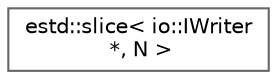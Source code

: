 digraph "Graphical Class Hierarchy"
{
 // LATEX_PDF_SIZE
  bgcolor="transparent";
  edge [fontname=Helvetica,fontsize=10,labelfontname=Helvetica,labelfontsize=10];
  node [fontname=Helvetica,fontsize=10,shape=box,height=0.2,width=0.4];
  rankdir="LR";
  Node0 [id="Node000000",label="estd::slice\< io::IWriter\l *, N \>",height=0.2,width=0.4,color="grey40", fillcolor="white", style="filled",URL="$da/d75/classestd_1_1slice.html",tooltip=" "];
}
